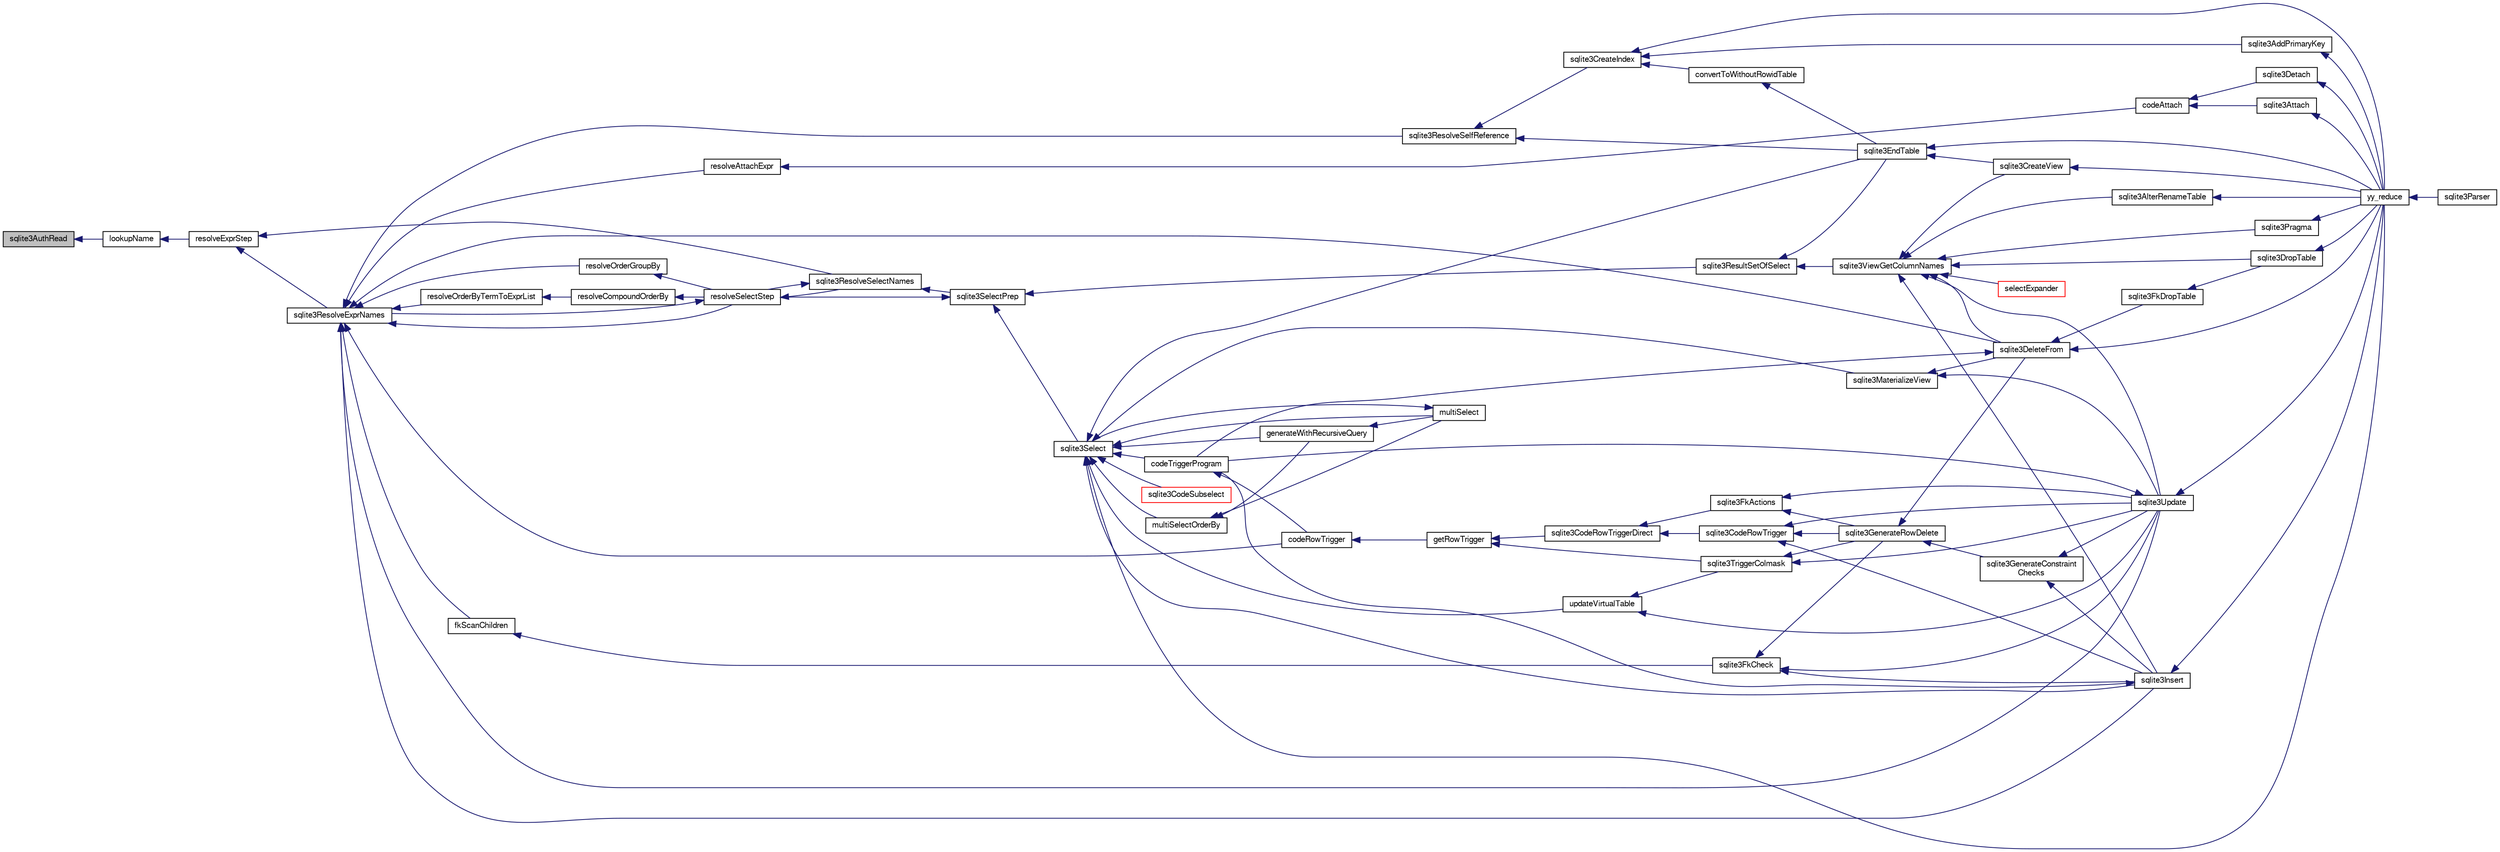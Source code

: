 digraph "sqlite3AuthRead"
{
  edge [fontname="FreeSans",fontsize="10",labelfontname="FreeSans",labelfontsize="10"];
  node [fontname="FreeSans",fontsize="10",shape=record];
  rankdir="LR";
  Node424995 [label="sqlite3AuthRead",height=0.2,width=0.4,color="black", fillcolor="grey75", style="filled", fontcolor="black"];
  Node424995 -> Node424996 [dir="back",color="midnightblue",fontsize="10",style="solid",fontname="FreeSans"];
  Node424996 [label="lookupName",height=0.2,width=0.4,color="black", fillcolor="white", style="filled",URL="$sqlite3_8c.html#a9ee032f52b5e8bb82a72b574af904999"];
  Node424996 -> Node424997 [dir="back",color="midnightblue",fontsize="10",style="solid",fontname="FreeSans"];
  Node424997 [label="resolveExprStep",height=0.2,width=0.4,color="black", fillcolor="white", style="filled",URL="$sqlite3_8c.html#a0687a8650fd8a4ebbf5c2c5a75a8fb13"];
  Node424997 -> Node424998 [dir="back",color="midnightblue",fontsize="10",style="solid",fontname="FreeSans"];
  Node424998 [label="sqlite3ResolveExprNames",height=0.2,width=0.4,color="black", fillcolor="white", style="filled",URL="$sqlite3_8c.html#a537cf717a3f847807d3a3fd65da636ad"];
  Node424998 -> Node424999 [dir="back",color="midnightblue",fontsize="10",style="solid",fontname="FreeSans"];
  Node424999 [label="resolveOrderByTermToExprList",height=0.2,width=0.4,color="black", fillcolor="white", style="filled",URL="$sqlite3_8c.html#ac7f7eabdc769257622ad90aac3e02fe6"];
  Node424999 -> Node425000 [dir="back",color="midnightblue",fontsize="10",style="solid",fontname="FreeSans"];
  Node425000 [label="resolveCompoundOrderBy",height=0.2,width=0.4,color="black", fillcolor="white", style="filled",URL="$sqlite3_8c.html#a462c5aa49cfd6aad6a92fa60ddefc569"];
  Node425000 -> Node425001 [dir="back",color="midnightblue",fontsize="10",style="solid",fontname="FreeSans"];
  Node425001 [label="resolveSelectStep",height=0.2,width=0.4,color="black", fillcolor="white", style="filled",URL="$sqlite3_8c.html#a0b9015a9e505c63fd104dcbad672c814"];
  Node425001 -> Node424998 [dir="back",color="midnightblue",fontsize="10",style="solid",fontname="FreeSans"];
  Node425001 -> Node425002 [dir="back",color="midnightblue",fontsize="10",style="solid",fontname="FreeSans"];
  Node425002 [label="sqlite3ResolveSelectNames",height=0.2,width=0.4,color="black", fillcolor="white", style="filled",URL="$sqlite3_8c.html#a0cf10c480643b1ab9eaa02056a400734"];
  Node425002 -> Node425001 [dir="back",color="midnightblue",fontsize="10",style="solid",fontname="FreeSans"];
  Node425002 -> Node425003 [dir="back",color="midnightblue",fontsize="10",style="solid",fontname="FreeSans"];
  Node425003 [label="sqlite3SelectPrep",height=0.2,width=0.4,color="black", fillcolor="white", style="filled",URL="$sqlite3_8c.html#aa4385bd53c0a43dea72fbc23cc78e1c6"];
  Node425003 -> Node425001 [dir="back",color="midnightblue",fontsize="10",style="solid",fontname="FreeSans"];
  Node425003 -> Node425004 [dir="back",color="midnightblue",fontsize="10",style="solid",fontname="FreeSans"];
  Node425004 [label="sqlite3ResultSetOfSelect",height=0.2,width=0.4,color="black", fillcolor="white", style="filled",URL="$sqlite3_8c.html#ade35a86757654a36498d74152aa2fda8"];
  Node425004 -> Node425005 [dir="back",color="midnightblue",fontsize="10",style="solid",fontname="FreeSans"];
  Node425005 [label="sqlite3EndTable",height=0.2,width=0.4,color="black", fillcolor="white", style="filled",URL="$sqlite3_8c.html#a7b5f2c66c0f0b6f819d970ca389768b0"];
  Node425005 -> Node425006 [dir="back",color="midnightblue",fontsize="10",style="solid",fontname="FreeSans"];
  Node425006 [label="sqlite3CreateView",height=0.2,width=0.4,color="black", fillcolor="white", style="filled",URL="$sqlite3_8c.html#a9d85cb00ff71dee5cd9a019503a6982e"];
  Node425006 -> Node425007 [dir="back",color="midnightblue",fontsize="10",style="solid",fontname="FreeSans"];
  Node425007 [label="yy_reduce",height=0.2,width=0.4,color="black", fillcolor="white", style="filled",URL="$sqlite3_8c.html#a7c419a9b25711c666a9a2449ef377f14"];
  Node425007 -> Node425008 [dir="back",color="midnightblue",fontsize="10",style="solid",fontname="FreeSans"];
  Node425008 [label="sqlite3Parser",height=0.2,width=0.4,color="black", fillcolor="white", style="filled",URL="$sqlite3_8c.html#a0327d71a5fabe0b6a343d78a2602e72a"];
  Node425005 -> Node425007 [dir="back",color="midnightblue",fontsize="10",style="solid",fontname="FreeSans"];
  Node425004 -> Node425009 [dir="back",color="midnightblue",fontsize="10",style="solid",fontname="FreeSans"];
  Node425009 [label="sqlite3ViewGetColumnNames",height=0.2,width=0.4,color="black", fillcolor="white", style="filled",URL="$sqlite3_8c.html#aebc7cd8d9e2bd174ae0a60363d3f6ce8"];
  Node425009 -> Node425010 [dir="back",color="midnightblue",fontsize="10",style="solid",fontname="FreeSans"];
  Node425010 [label="sqlite3AlterRenameTable",height=0.2,width=0.4,color="black", fillcolor="white", style="filled",URL="$sqlite3_8c.html#aa5cfdb507ff74e559f2efb0318c96d2c"];
  Node425010 -> Node425007 [dir="back",color="midnightblue",fontsize="10",style="solid",fontname="FreeSans"];
  Node425009 -> Node425006 [dir="back",color="midnightblue",fontsize="10",style="solid",fontname="FreeSans"];
  Node425009 -> Node425011 [dir="back",color="midnightblue",fontsize="10",style="solid",fontname="FreeSans"];
  Node425011 [label="sqlite3DropTable",height=0.2,width=0.4,color="black", fillcolor="white", style="filled",URL="$sqlite3_8c.html#a5534f77364b5568783c0e50db3c9defb"];
  Node425011 -> Node425007 [dir="back",color="midnightblue",fontsize="10",style="solid",fontname="FreeSans"];
  Node425009 -> Node425012 [dir="back",color="midnightblue",fontsize="10",style="solid",fontname="FreeSans"];
  Node425012 [label="sqlite3DeleteFrom",height=0.2,width=0.4,color="black", fillcolor="white", style="filled",URL="$sqlite3_8c.html#ab9b4b45349188b49eabb23f94608a091"];
  Node425012 -> Node425013 [dir="back",color="midnightblue",fontsize="10",style="solid",fontname="FreeSans"];
  Node425013 [label="sqlite3FkDropTable",height=0.2,width=0.4,color="black", fillcolor="white", style="filled",URL="$sqlite3_8c.html#a1218c6fc74e89152ceaa4760e82f5ef9"];
  Node425013 -> Node425011 [dir="back",color="midnightblue",fontsize="10",style="solid",fontname="FreeSans"];
  Node425012 -> Node425014 [dir="back",color="midnightblue",fontsize="10",style="solid",fontname="FreeSans"];
  Node425014 [label="codeTriggerProgram",height=0.2,width=0.4,color="black", fillcolor="white", style="filled",URL="$sqlite3_8c.html#a120801f59d9281d201d2ff4b2606836e"];
  Node425014 -> Node425015 [dir="back",color="midnightblue",fontsize="10",style="solid",fontname="FreeSans"];
  Node425015 [label="codeRowTrigger",height=0.2,width=0.4,color="black", fillcolor="white", style="filled",URL="$sqlite3_8c.html#a463cea5aaaf388b560b206570a0022fc"];
  Node425015 -> Node425016 [dir="back",color="midnightblue",fontsize="10",style="solid",fontname="FreeSans"];
  Node425016 [label="getRowTrigger",height=0.2,width=0.4,color="black", fillcolor="white", style="filled",URL="$sqlite3_8c.html#a69626ef20b540d1a2b19cf56f3f45689"];
  Node425016 -> Node425017 [dir="back",color="midnightblue",fontsize="10",style="solid",fontname="FreeSans"];
  Node425017 [label="sqlite3CodeRowTriggerDirect",height=0.2,width=0.4,color="black", fillcolor="white", style="filled",URL="$sqlite3_8c.html#ad92829f9001bcf89a0299dad5a48acd4"];
  Node425017 -> Node425018 [dir="back",color="midnightblue",fontsize="10",style="solid",fontname="FreeSans"];
  Node425018 [label="sqlite3FkActions",height=0.2,width=0.4,color="black", fillcolor="white", style="filled",URL="$sqlite3_8c.html#a39159bd1623724946c22355ba7f3ef90"];
  Node425018 -> Node425019 [dir="back",color="midnightblue",fontsize="10",style="solid",fontname="FreeSans"];
  Node425019 [label="sqlite3GenerateRowDelete",height=0.2,width=0.4,color="black", fillcolor="white", style="filled",URL="$sqlite3_8c.html#a2c76cbf3027fc18fdbb8cb4cd96b77d9"];
  Node425019 -> Node425012 [dir="back",color="midnightblue",fontsize="10",style="solid",fontname="FreeSans"];
  Node425019 -> Node425020 [dir="back",color="midnightblue",fontsize="10",style="solid",fontname="FreeSans"];
  Node425020 [label="sqlite3GenerateConstraint\lChecks",height=0.2,width=0.4,color="black", fillcolor="white", style="filled",URL="$sqlite3_8c.html#aef639c1e6a0c0a67ca6e7690ad931bd2"];
  Node425020 -> Node425021 [dir="back",color="midnightblue",fontsize="10",style="solid",fontname="FreeSans"];
  Node425021 [label="sqlite3Insert",height=0.2,width=0.4,color="black", fillcolor="white", style="filled",URL="$sqlite3_8c.html#a5b17c9c2000bae6bdff8e6be48d7dc2b"];
  Node425021 -> Node425014 [dir="back",color="midnightblue",fontsize="10",style="solid",fontname="FreeSans"];
  Node425021 -> Node425007 [dir="back",color="midnightblue",fontsize="10",style="solid",fontname="FreeSans"];
  Node425020 -> Node425022 [dir="back",color="midnightblue",fontsize="10",style="solid",fontname="FreeSans"];
  Node425022 [label="sqlite3Update",height=0.2,width=0.4,color="black", fillcolor="white", style="filled",URL="$sqlite3_8c.html#ac5aa67c46e8cc8174566fabe6809fafa"];
  Node425022 -> Node425014 [dir="back",color="midnightblue",fontsize="10",style="solid",fontname="FreeSans"];
  Node425022 -> Node425007 [dir="back",color="midnightblue",fontsize="10",style="solid",fontname="FreeSans"];
  Node425018 -> Node425022 [dir="back",color="midnightblue",fontsize="10",style="solid",fontname="FreeSans"];
  Node425017 -> Node425023 [dir="back",color="midnightblue",fontsize="10",style="solid",fontname="FreeSans"];
  Node425023 [label="sqlite3CodeRowTrigger",height=0.2,width=0.4,color="black", fillcolor="white", style="filled",URL="$sqlite3_8c.html#a37f21393c74de4d01b16761ee9abacd9"];
  Node425023 -> Node425019 [dir="back",color="midnightblue",fontsize="10",style="solid",fontname="FreeSans"];
  Node425023 -> Node425021 [dir="back",color="midnightblue",fontsize="10",style="solid",fontname="FreeSans"];
  Node425023 -> Node425022 [dir="back",color="midnightblue",fontsize="10",style="solid",fontname="FreeSans"];
  Node425016 -> Node425024 [dir="back",color="midnightblue",fontsize="10",style="solid",fontname="FreeSans"];
  Node425024 [label="sqlite3TriggerColmask",height=0.2,width=0.4,color="black", fillcolor="white", style="filled",URL="$sqlite3_8c.html#acace8e99e37ae5e84ea03c65e820c540"];
  Node425024 -> Node425019 [dir="back",color="midnightblue",fontsize="10",style="solid",fontname="FreeSans"];
  Node425024 -> Node425022 [dir="back",color="midnightblue",fontsize="10",style="solid",fontname="FreeSans"];
  Node425012 -> Node425007 [dir="back",color="midnightblue",fontsize="10",style="solid",fontname="FreeSans"];
  Node425009 -> Node425021 [dir="back",color="midnightblue",fontsize="10",style="solid",fontname="FreeSans"];
  Node425009 -> Node425025 [dir="back",color="midnightblue",fontsize="10",style="solid",fontname="FreeSans"];
  Node425025 [label="sqlite3Pragma",height=0.2,width=0.4,color="black", fillcolor="white", style="filled",URL="$sqlite3_8c.html#a111391370f58f8e6a6eca51fd34d62ed"];
  Node425025 -> Node425007 [dir="back",color="midnightblue",fontsize="10",style="solid",fontname="FreeSans"];
  Node425009 -> Node425026 [dir="back",color="midnightblue",fontsize="10",style="solid",fontname="FreeSans"];
  Node425026 [label="selectExpander",height=0.2,width=0.4,color="red", fillcolor="white", style="filled",URL="$sqlite3_8c.html#abee977318fbf74531340c6e41b0ca953"];
  Node425009 -> Node425022 [dir="back",color="midnightblue",fontsize="10",style="solid",fontname="FreeSans"];
  Node425003 -> Node425028 [dir="back",color="midnightblue",fontsize="10",style="solid",fontname="FreeSans"];
  Node425028 [label="sqlite3Select",height=0.2,width=0.4,color="black", fillcolor="white", style="filled",URL="$sqlite3_8c.html#a2465ee8c956209ba4b272477b7c21a45"];
  Node425028 -> Node425029 [dir="back",color="midnightblue",fontsize="10",style="solid",fontname="FreeSans"];
  Node425029 [label="sqlite3CodeSubselect",height=0.2,width=0.4,color="red", fillcolor="white", style="filled",URL="$sqlite3_8c.html#aa69b46d2204a1d1b110107a1be12ee0c"];
  Node425028 -> Node425005 [dir="back",color="midnightblue",fontsize="10",style="solid",fontname="FreeSans"];
  Node425028 -> Node425077 [dir="back",color="midnightblue",fontsize="10",style="solid",fontname="FreeSans"];
  Node425077 [label="sqlite3MaterializeView",height=0.2,width=0.4,color="black", fillcolor="white", style="filled",URL="$sqlite3_8c.html#a4557984b0b75f998fb0c3f231c9b1def"];
  Node425077 -> Node425012 [dir="back",color="midnightblue",fontsize="10",style="solid",fontname="FreeSans"];
  Node425077 -> Node425022 [dir="back",color="midnightblue",fontsize="10",style="solid",fontname="FreeSans"];
  Node425028 -> Node425021 [dir="back",color="midnightblue",fontsize="10",style="solid",fontname="FreeSans"];
  Node425028 -> Node425059 [dir="back",color="midnightblue",fontsize="10",style="solid",fontname="FreeSans"];
  Node425059 [label="generateWithRecursiveQuery",height=0.2,width=0.4,color="black", fillcolor="white", style="filled",URL="$sqlite3_8c.html#ade2c3663fa9c3b9676507984b9483942"];
  Node425059 -> Node425060 [dir="back",color="midnightblue",fontsize="10",style="solid",fontname="FreeSans"];
  Node425060 [label="multiSelect",height=0.2,width=0.4,color="black", fillcolor="white", style="filled",URL="$sqlite3_8c.html#a6456c61f3d9b2389738753cedfa24fa7"];
  Node425060 -> Node425028 [dir="back",color="midnightblue",fontsize="10",style="solid",fontname="FreeSans"];
  Node425028 -> Node425060 [dir="back",color="midnightblue",fontsize="10",style="solid",fontname="FreeSans"];
  Node425028 -> Node425061 [dir="back",color="midnightblue",fontsize="10",style="solid",fontname="FreeSans"];
  Node425061 [label="multiSelectOrderBy",height=0.2,width=0.4,color="black", fillcolor="white", style="filled",URL="$sqlite3_8c.html#afcdb8488c6f4dfdadaf9f04bca35b808"];
  Node425061 -> Node425059 [dir="back",color="midnightblue",fontsize="10",style="solid",fontname="FreeSans"];
  Node425061 -> Node425060 [dir="back",color="midnightblue",fontsize="10",style="solid",fontname="FreeSans"];
  Node425028 -> Node425014 [dir="back",color="midnightblue",fontsize="10",style="solid",fontname="FreeSans"];
  Node425028 -> Node425078 [dir="back",color="midnightblue",fontsize="10",style="solid",fontname="FreeSans"];
  Node425078 [label="updateVirtualTable",height=0.2,width=0.4,color="black", fillcolor="white", style="filled",URL="$sqlite3_8c.html#a740220531db9293c39a2cdd7da3f74e1"];
  Node425078 -> Node425024 [dir="back",color="midnightblue",fontsize="10",style="solid",fontname="FreeSans"];
  Node425078 -> Node425022 [dir="back",color="midnightblue",fontsize="10",style="solid",fontname="FreeSans"];
  Node425028 -> Node425007 [dir="back",color="midnightblue",fontsize="10",style="solid",fontname="FreeSans"];
  Node424998 -> Node425079 [dir="back",color="midnightblue",fontsize="10",style="solid",fontname="FreeSans"];
  Node425079 [label="resolveOrderGroupBy",height=0.2,width=0.4,color="black", fillcolor="white", style="filled",URL="$sqlite3_8c.html#a4dc8ed6177a5de887eae1010992e3d00"];
  Node425079 -> Node425001 [dir="back",color="midnightblue",fontsize="10",style="solid",fontname="FreeSans"];
  Node424998 -> Node425001 [dir="back",color="midnightblue",fontsize="10",style="solid",fontname="FreeSans"];
  Node424998 -> Node425080 [dir="back",color="midnightblue",fontsize="10",style="solid",fontname="FreeSans"];
  Node425080 [label="sqlite3ResolveSelfReference",height=0.2,width=0.4,color="black", fillcolor="white", style="filled",URL="$sqlite3_8c.html#ab524095a849de78f8728167d19336094"];
  Node425080 -> Node425005 [dir="back",color="midnightblue",fontsize="10",style="solid",fontname="FreeSans"];
  Node425080 -> Node425039 [dir="back",color="midnightblue",fontsize="10",style="solid",fontname="FreeSans"];
  Node425039 [label="sqlite3CreateIndex",height=0.2,width=0.4,color="black", fillcolor="white", style="filled",URL="$sqlite3_8c.html#a8dbe5e590ab6c58a8c45f34f7c81e825"];
  Node425039 -> Node425040 [dir="back",color="midnightblue",fontsize="10",style="solid",fontname="FreeSans"];
  Node425040 [label="sqlite3AddPrimaryKey",height=0.2,width=0.4,color="black", fillcolor="white", style="filled",URL="$sqlite3_8c.html#af2b0672c3379d2a7d927d210ae0ade62"];
  Node425040 -> Node425007 [dir="back",color="midnightblue",fontsize="10",style="solid",fontname="FreeSans"];
  Node425039 -> Node425041 [dir="back",color="midnightblue",fontsize="10",style="solid",fontname="FreeSans"];
  Node425041 [label="convertToWithoutRowidTable",height=0.2,width=0.4,color="black", fillcolor="white", style="filled",URL="$sqlite3_8c.html#a0d41effc4e4a0ba740429a08f6747313"];
  Node425041 -> Node425005 [dir="back",color="midnightblue",fontsize="10",style="solid",fontname="FreeSans"];
  Node425039 -> Node425007 [dir="back",color="midnightblue",fontsize="10",style="solid",fontname="FreeSans"];
  Node424998 -> Node425081 [dir="back",color="midnightblue",fontsize="10",style="solid",fontname="FreeSans"];
  Node425081 [label="resolveAttachExpr",height=0.2,width=0.4,color="black", fillcolor="white", style="filled",URL="$sqlite3_8c.html#a2b0ae2ee3fae38ccc805f582a9ce38f5"];
  Node425081 -> Node425054 [dir="back",color="midnightblue",fontsize="10",style="solid",fontname="FreeSans"];
  Node425054 [label="codeAttach",height=0.2,width=0.4,color="black", fillcolor="white", style="filled",URL="$sqlite3_8c.html#ade4e9e30d828a19c191fdcb098676d5b"];
  Node425054 -> Node425055 [dir="back",color="midnightblue",fontsize="10",style="solid",fontname="FreeSans"];
  Node425055 [label="sqlite3Detach",height=0.2,width=0.4,color="black", fillcolor="white", style="filled",URL="$sqlite3_8c.html#ab1a5a0b01c7560aef5e0b8603a68747d"];
  Node425055 -> Node425007 [dir="back",color="midnightblue",fontsize="10",style="solid",fontname="FreeSans"];
  Node425054 -> Node425056 [dir="back",color="midnightblue",fontsize="10",style="solid",fontname="FreeSans"];
  Node425056 [label="sqlite3Attach",height=0.2,width=0.4,color="black", fillcolor="white", style="filled",URL="$sqlite3_8c.html#ae0907fe0b43cc1b4c7e6a16213e8546f"];
  Node425056 -> Node425007 [dir="back",color="midnightblue",fontsize="10",style="solid",fontname="FreeSans"];
  Node424998 -> Node425012 [dir="back",color="midnightblue",fontsize="10",style="solid",fontname="FreeSans"];
  Node424998 -> Node425048 [dir="back",color="midnightblue",fontsize="10",style="solid",fontname="FreeSans"];
  Node425048 [label="fkScanChildren",height=0.2,width=0.4,color="black", fillcolor="white", style="filled",URL="$sqlite3_8c.html#a67c9dcb484336b3155e7a82a037d4691"];
  Node425048 -> Node425049 [dir="back",color="midnightblue",fontsize="10",style="solid",fontname="FreeSans"];
  Node425049 [label="sqlite3FkCheck",height=0.2,width=0.4,color="black", fillcolor="white", style="filled",URL="$sqlite3_8c.html#aa38fb76c7d6f48f19772877a41703b92"];
  Node425049 -> Node425019 [dir="back",color="midnightblue",fontsize="10",style="solid",fontname="FreeSans"];
  Node425049 -> Node425021 [dir="back",color="midnightblue",fontsize="10",style="solid",fontname="FreeSans"];
  Node425049 -> Node425022 [dir="back",color="midnightblue",fontsize="10",style="solid",fontname="FreeSans"];
  Node424998 -> Node425021 [dir="back",color="midnightblue",fontsize="10",style="solid",fontname="FreeSans"];
  Node424998 -> Node425015 [dir="back",color="midnightblue",fontsize="10",style="solid",fontname="FreeSans"];
  Node424998 -> Node425022 [dir="back",color="midnightblue",fontsize="10",style="solid",fontname="FreeSans"];
  Node424997 -> Node425002 [dir="back",color="midnightblue",fontsize="10",style="solid",fontname="FreeSans"];
}
